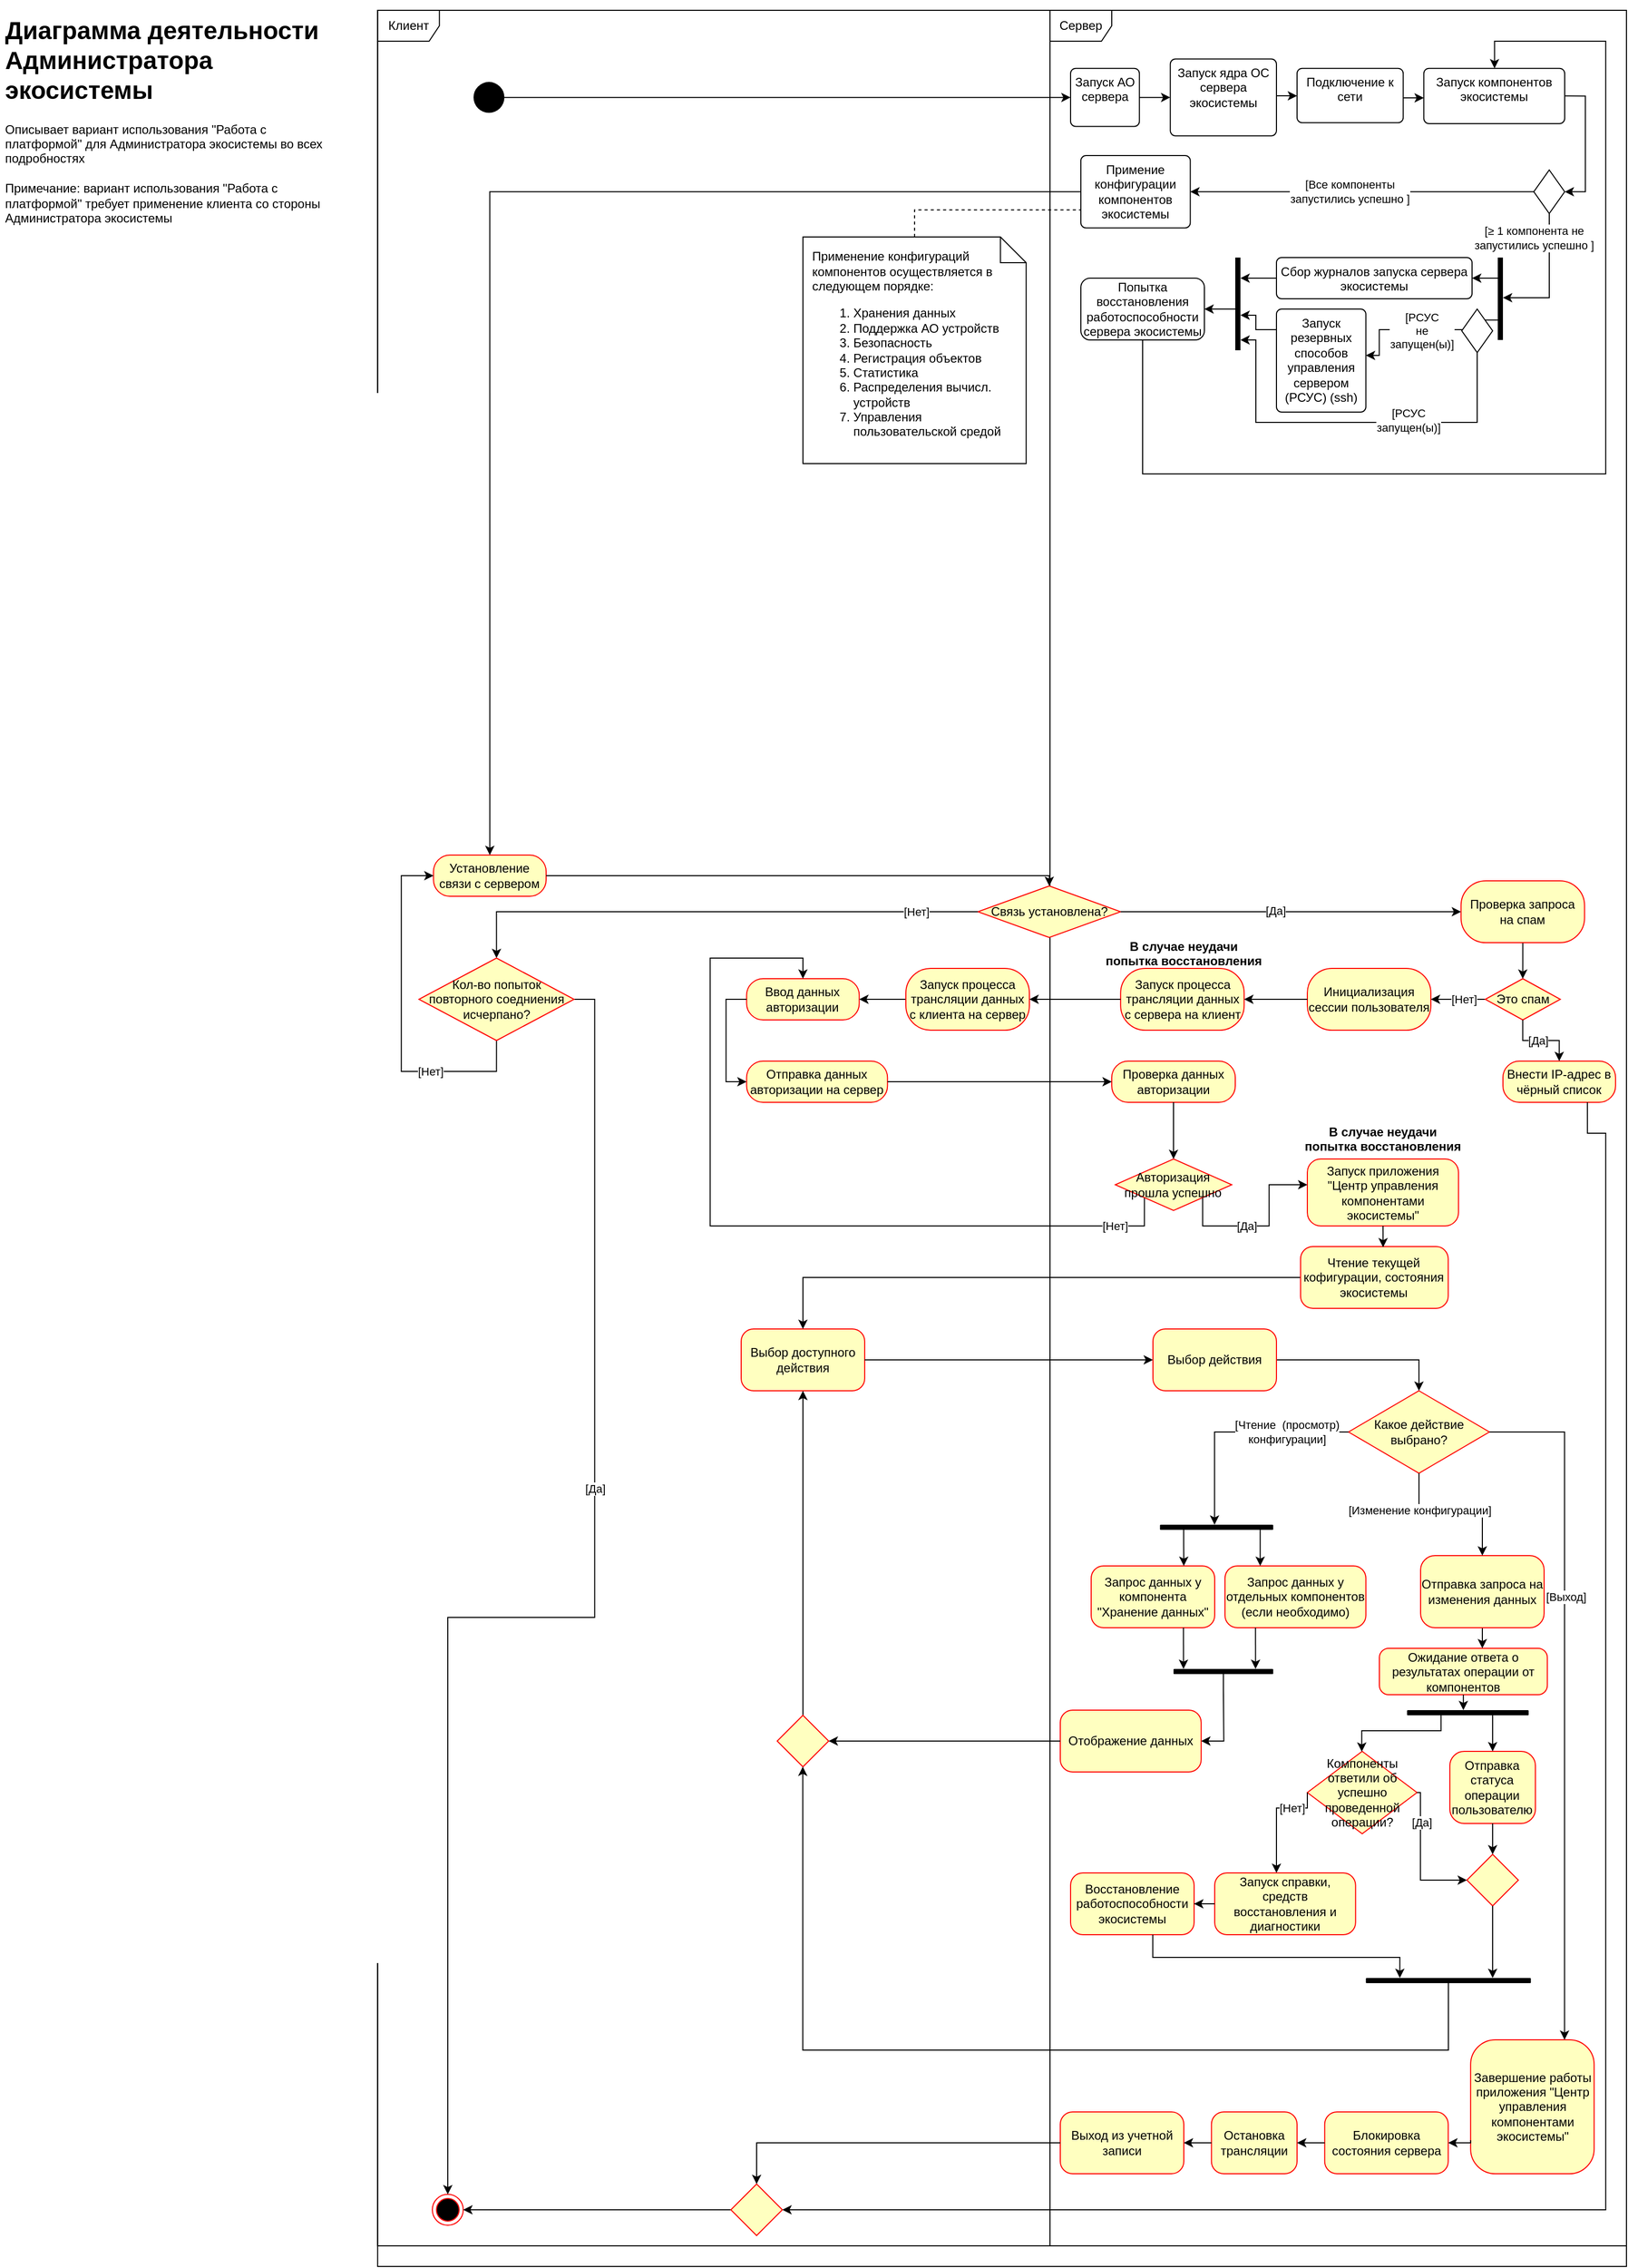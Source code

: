 <mxfile version="20.2.3" type="device"><diagram id="lEz_mb1exdDKSGcd9NBt" name="Administrator's diagram"><mxGraphModel dx="1523" dy="703" grid="1" gridSize="10" guides="1" tooltips="1" connect="1" arrows="1" fold="1" page="1" pageScale="1" pageWidth="1654" pageHeight="2336" math="0" shadow="0"><root><mxCell id="0"/><mxCell id="1" parent="0"/><mxCell id="CnQYJL5vr_ISQCgj0B44-2" value="&lt;h1&gt;Диаграмма деятельности Администратора экосистемы&lt;/h1&gt;&lt;div&gt;Описывает вариант использования &quot;&lt;span style=&quot;background-color: initial;&quot;&gt;Работа с платформой&quot; для Администратора экосистемы во всех подробностях&lt;/span&gt;&lt;/div&gt;&lt;span style=&quot;text-align: center;&quot;&gt;&lt;br&gt;Примечание:&amp;nbsp;&lt;/span&gt;&lt;span style=&quot;background-color: initial;&quot;&gt;вариант использования &quot;&lt;/span&gt;&lt;span style=&quot;text-align: center;&quot;&gt;Работа с платформой&quot; требует применение клиента со стороны Администратора экосистемы&lt;/span&gt;&lt;span style=&quot;text-align: center;&quot;&gt;&lt;br&gt;&lt;/span&gt;" style="text;html=1;strokeColor=none;fillColor=none;spacing=5;spacingTop=-20;whiteSpace=wrap;overflow=hidden;rounded=0;" parent="1" vertex="1"><mxGeometry x="20" y="40" width="330" height="220" as="geometry"/></mxCell><mxCell id="avowUW8ErB-j6Z1As3fy-8" value="" style="group" parent="1" vertex="1" connectable="0"><mxGeometry x="386.85" y="40" width="1213.15" height="2170" as="geometry"/></mxCell><mxCell id="CnQYJL5vr_ISQCgj0B44-6" value="Сервер" style="shape=umlFrame;whiteSpace=wrap;html=1;strokeColor=default;" parent="avowUW8ErB-j6Z1As3fy-8" vertex="1"><mxGeometry x="653.15" width="560" height="2170" as="geometry"/></mxCell><mxCell id="CnQYJL5vr_ISQCgj0B44-5" value="Клиент" style="shape=umlFrame;whiteSpace=wrap;html=1;strokeColor=default;verticalAlign=middle;" parent="avowUW8ErB-j6Z1As3fy-8" vertex="1"><mxGeometry width="653.15" height="2170" as="geometry"/></mxCell><mxCell id="avowUW8ErB-j6Z1As3fy-3" value="Запуск АО сервера" style="html=1;align=center;verticalAlign=top;rounded=1;absoluteArcSize=1;arcSize=10;dashed=0;whiteSpace=wrap;" parent="avowUW8ErB-j6Z1As3fy-8" vertex="1"><mxGeometry x="673.15" y="56.36" width="66.85" height="56.36" as="geometry"/></mxCell><mxCell id="9Wpt8APRpvsvOMuJocFy-2" style="edgeStyle=orthogonalEdgeStyle;rounded=0;orthogonalLoop=1;jettySize=auto;html=1;exitX=1;exitY=0.5;exitDx=0;exitDy=0;entryX=1;entryY=0.5;entryDx=0;entryDy=0;" edge="1" parent="avowUW8ErB-j6Z1As3fy-8" source="avowUW8ErB-j6Z1As3fy-9" target="9Wpt8APRpvsvOMuJocFy-1"><mxGeometry relative="1" as="geometry"/></mxCell><mxCell id="avowUW8ErB-j6Z1As3fy-9" value="Запуск компонентов экосистемы" style="html=1;align=center;verticalAlign=top;rounded=1;absoluteArcSize=1;arcSize=10;dashed=0;whiteSpace=wrap;" parent="avowUW8ErB-j6Z1As3fy-8" vertex="1"><mxGeometry x="1016.3" y="56.36" width="136.85" height="53.64" as="geometry"/></mxCell><mxCell id="avowUW8ErB-j6Z1As3fy-13" value="Сбор журналов запуска сервера экосистемы" style="html=1;align=center;verticalAlign=top;rounded=1;absoluteArcSize=1;arcSize=10;dashed=0;whiteSpace=wrap;" parent="avowUW8ErB-j6Z1As3fy-8" vertex="1"><mxGeometry x="873.15" y="240" width="190" height="40" as="geometry"/></mxCell><mxCell id="9Wpt8APRpvsvOMuJocFy-1" value="" style="rhombus;" vertex="1" parent="avowUW8ErB-j6Z1As3fy-8"><mxGeometry x="1123.15" y="155.0" width="30" height="42.273" as="geometry"/></mxCell><mxCell id="avowUW8ErB-j6Z1As3fy-1" value="" style="ellipse;fillColor=#000000;strokeColor=none;" parent="avowUW8ErB-j6Z1As3fy-8" vertex="1"><mxGeometry x="93.15" y="69.55" width="30" height="30" as="geometry"/></mxCell><mxCell id="avowUW8ErB-j6Z1As3fy-23" style="edgeStyle=orthogonalEdgeStyle;rounded=0;orthogonalLoop=1;jettySize=auto;html=1;" parent="avowUW8ErB-j6Z1As3fy-8" source="avowUW8ErB-j6Z1As3fy-1" target="avowUW8ErB-j6Z1As3fy-3" edge="1"><mxGeometry relative="1" as="geometry"/></mxCell><mxCell id="9Wpt8APRpvsvOMuJocFy-8" value="Запуск резервных способов управления сервером (РСУС) (ssh)" style="html=1;align=center;verticalAlign=top;rounded=1;absoluteArcSize=1;arcSize=10;dashed=0;whiteSpace=wrap;" vertex="1" parent="avowUW8ErB-j6Z1As3fy-8"><mxGeometry x="873.15" y="290" width="86.85" height="100" as="geometry"/></mxCell><mxCell id="9Wpt8APRpvsvOMuJocFy-19" value="" style="edgeStyle=orthogonalEdgeStyle;rounded=0;orthogonalLoop=1;jettySize=auto;html=1;" edge="1" parent="avowUW8ErB-j6Z1As3fy-8" source="9Wpt8APRpvsvOMuJocFy-1" target="9Wpt8APRpvsvOMuJocFy-32"><mxGeometry relative="1" as="geometry"><mxPoint x="976.58" y="176.1" as="targetPoint"/></mxGeometry></mxCell><mxCell id="9Wpt8APRpvsvOMuJocFy-28" value="[Все компоненты&lt;br&gt;запустились успешно&amp;nbsp;]" style="edgeLabel;html=1;align=center;verticalAlign=middle;resizable=0;points=[];" vertex="1" connectable="0" parent="9Wpt8APRpvsvOMuJocFy-19"><mxGeometry x="0.199" y="3" relative="1" as="geometry"><mxPoint x="21" y="-3" as="offset"/></mxGeometry></mxCell><mxCell id="9Wpt8APRpvsvOMuJocFy-20" value="Попытка восстановления работоспособности сервера экосистемы" style="whiteSpace=wrap;html=1;rounded=1;" vertex="1" parent="avowUW8ErB-j6Z1As3fy-8"><mxGeometry x="683.15" y="259.996" width="120" height="60" as="geometry"/></mxCell><mxCell id="9Wpt8APRpvsvOMuJocFy-15" style="edgeStyle=orthogonalEdgeStyle;rounded=0;orthogonalLoop=1;jettySize=auto;html=1;exitX=0.5;exitY=1;exitDx=0;exitDy=0;" edge="1" parent="avowUW8ErB-j6Z1As3fy-8" source="9Wpt8APRpvsvOMuJocFy-20" target="avowUW8ErB-j6Z1As3fy-9"><mxGeometry relative="1" as="geometry"><Array as="points"><mxPoint x="743" y="450"/><mxPoint x="1193" y="450"/><mxPoint x="1193" y="30"/><mxPoint x="1085" y="30"/></Array></mxGeometry></mxCell><mxCell id="9Wpt8APRpvsvOMuJocFy-22" value="" style="rhombus;" vertex="1" parent="avowUW8ErB-j6Z1As3fy-8"><mxGeometry x="1053.15" y="290" width="30" height="42.273" as="geometry"/></mxCell><mxCell id="9Wpt8APRpvsvOMuJocFy-9" style="edgeStyle=orthogonalEdgeStyle;rounded=0;orthogonalLoop=1;jettySize=auto;html=1;startArrow=none;" edge="1" parent="avowUW8ErB-j6Z1As3fy-8" source="9Wpt8APRpvsvOMuJocFy-22" target="9Wpt8APRpvsvOMuJocFy-8"><mxGeometry relative="1" as="geometry"><Array as="points"><mxPoint x="973" y="310"/><mxPoint x="973" y="335"/></Array></mxGeometry></mxCell><mxCell id="9Wpt8APRpvsvOMuJocFy-25" value="[РСУС &lt;br&gt;не&lt;br&gt;запущен(ы)]" style="edgeLabel;html=1;align=center;verticalAlign=middle;resizable=0;points=[];" vertex="1" connectable="0" parent="9Wpt8APRpvsvOMuJocFy-9"><mxGeometry x="-0.254" relative="1" as="geometry"><mxPoint x="4" y="1" as="offset"/></mxGeometry></mxCell><mxCell id="9Wpt8APRpvsvOMuJocFy-31" value="" style="edgeStyle=orthogonalEdgeStyle;rounded=0;orthogonalLoop=1;jettySize=auto;html=1;endArrow=classic;endFill=1;" edge="1" parent="avowUW8ErB-j6Z1As3fy-8" source="avowUW8ErB-j6Z1As3fy-4" target="9Wpt8APRpvsvOMuJocFy-29"><mxGeometry relative="1" as="geometry"><Array as="points"><mxPoint x="883" y="83"/><mxPoint x="883" y="83"/></Array></mxGeometry></mxCell><mxCell id="avowUW8ErB-j6Z1As3fy-4" value="Запуск ядра ОС сервера экосистемы" style="html=1;align=center;verticalAlign=top;rounded=1;absoluteArcSize=1;arcSize=10;dashed=0;whiteSpace=wrap;" parent="avowUW8ErB-j6Z1As3fy-8" vertex="1"><mxGeometry x="770.01" y="47.27" width="103.14" height="74.55" as="geometry"/></mxCell><mxCell id="avowUW8ErB-j6Z1As3fy-5" value="" style="edgeStyle=orthogonalEdgeStyle;rounded=0;orthogonalLoop=1;jettySize=auto;html=1;" parent="avowUW8ErB-j6Z1As3fy-8" source="avowUW8ErB-j6Z1As3fy-3" target="avowUW8ErB-j6Z1As3fy-4" edge="1"><mxGeometry relative="1" as="geometry"/></mxCell><mxCell id="avowUW8ErB-j6Z1As3fy-10" value="" style="edgeStyle=orthogonalEdgeStyle;rounded=0;orthogonalLoop=1;jettySize=auto;html=1;startArrow=none;" parent="avowUW8ErB-j6Z1As3fy-8" source="9Wpt8APRpvsvOMuJocFy-29" target="avowUW8ErB-j6Z1As3fy-9" edge="1"><mxGeometry relative="1" as="geometry"><mxPoint x="1123.15" y="690" as="sourcePoint"/><mxPoint x="1154.645" y="784.64" as="targetPoint"/><Array as="points"><mxPoint x="1003" y="85"/><mxPoint x="1003" y="85"/></Array></mxGeometry></mxCell><mxCell id="9Wpt8APRpvsvOMuJocFy-29" value="Подключение к сети" style="html=1;align=center;verticalAlign=top;rounded=1;absoluteArcSize=1;arcSize=10;dashed=0;whiteSpace=wrap;" vertex="1" parent="avowUW8ErB-j6Z1As3fy-8"><mxGeometry x="893.15" y="56.36" width="103.14" height="52.73" as="geometry"/></mxCell><mxCell id="9Wpt8APRpvsvOMuJocFy-32" value="Примение конфигурации компонентов экосистемы" style="html=1;align=center;verticalAlign=top;rounded=1;absoluteArcSize=1;arcSize=10;dashed=0;whiteSpace=wrap;" vertex="1" parent="avowUW8ErB-j6Z1As3fy-8"><mxGeometry x="683.15" y="141.02" width="106.29" height="70.23" as="geometry"/></mxCell><mxCell id="9Wpt8APRpvsvOMuJocFy-35" style="edgeStyle=orthogonalEdgeStyle;rounded=0;orthogonalLoop=1;jettySize=auto;html=1;entryX=0;entryY=0.75;entryDx=0;entryDy=0;endArrow=none;endFill=0;dashed=1;" edge="1" parent="avowUW8ErB-j6Z1As3fy-8" source="9Wpt8APRpvsvOMuJocFy-34" target="9Wpt8APRpvsvOMuJocFy-32"><mxGeometry relative="1" as="geometry"><Array as="points"><mxPoint x="522" y="194"/></Array></mxGeometry></mxCell><mxCell id="9Wpt8APRpvsvOMuJocFy-34" value="&lt;div style=&quot;text-align: left;&quot;&gt;&lt;span style=&quot;background-color: initial;&quot;&gt;Применение конфигураций компонентов осуществляется в следующем порядке:&amp;nbsp;&lt;/span&gt;&lt;/div&gt;&lt;div style=&quot;text-align: left;&quot;&gt;&lt;ol&gt;&lt;li&gt;&lt;span style=&quot;background-color: initial;&quot;&gt;Хранения данных&lt;/span&gt;&lt;/li&gt;&lt;li&gt;Поддержка АО устройств&lt;/li&gt;&lt;li&gt;Безопасность&lt;/li&gt;&lt;li&gt;Регистрация объектов&lt;/li&gt;&lt;li&gt;Статистика&lt;/li&gt;&lt;li&gt;Распределения вычисл. устройств&lt;/li&gt;&lt;li&gt;Управления пользовательской средой&lt;/li&gt;&lt;/ol&gt;&lt;/div&gt;" style="shape=note2;boundedLbl=1;html=1;size=25;verticalAlign=middle;align=center;rounded=1;whiteSpace=wrap;spacingLeft=8;" vertex="1" parent="avowUW8ErB-j6Z1As3fy-8"><mxGeometry x="413.15" y="220" width="216.85" height="220" as="geometry"/></mxCell><mxCell id="CnQYJL5vr_ISQCgj0B44-15" value="Инициализация сессии пользователя" style="whiteSpace=wrap;html=1;fillColor=#ffffc0;strokeColor=#ff0000;rounded=1;arcSize=40;" parent="avowUW8ErB-j6Z1As3fy-8" vertex="1"><mxGeometry x="903.149" y="930" width="120" height="60" as="geometry"/></mxCell><mxCell id="9Wpt8APRpvsvOMuJocFy-36" value="Ожидание ответа о результатах операции от компонентов" style="whiteSpace=wrap;html=1;fillColor=#ffffc0;strokeColor=#ff0000;rounded=1;arcSize=20;" vertex="1" parent="avowUW8ErB-j6Z1As3fy-8"><mxGeometry x="973.15" y="1590" width="163.15" height="45" as="geometry"/></mxCell><mxCell id="xNPrOaHbQQzLVuydZrm8-32" value="" style="html=1;points=[];perimeter=orthogonalPerimeter;fillColor=#000000;strokeColor=none;rounded=1;labelBackgroundColor=none;direction=south;" parent="avowUW8ErB-j6Z1As3fy-8" vertex="1"><mxGeometry x="1000" y="1650" width="118.15" height="5" as="geometry"/></mxCell><mxCell id="9Wpt8APRpvsvOMuJocFy-39" style="edgeStyle=orthogonalEdgeStyle;rounded=0;orthogonalLoop=1;jettySize=auto;html=1;endArrow=classic;endFill=1;" edge="1" parent="avowUW8ErB-j6Z1As3fy-8" source="9Wpt8APRpvsvOMuJocFy-36" target="xNPrOaHbQQzLVuydZrm8-32"><mxGeometry relative="1" as="geometry"><Array as="points"><mxPoint x="1070.15" y="1650"/><mxPoint x="1070.15" y="1650"/></Array></mxGeometry></mxCell><mxCell id="xNPrOaHbQQzLVuydZrm8-11" value="Компоненты ответили об успешно проведенной операции?" style="rhombus;whiteSpace=wrap;html=1;fillColor=#ffffc0;strokeColor=#ff0000;rounded=0;arcSize=20;" parent="avowUW8ErB-j6Z1As3fy-8" vertex="1"><mxGeometry x="903.15" y="1690" width="106.57" height="80" as="geometry"/></mxCell><mxCell id="xNPrOaHbQQzLVuydZrm8-34" style="edgeStyle=orthogonalEdgeStyle;rounded=0;orthogonalLoop=1;jettySize=auto;html=1;startArrow=none;" parent="avowUW8ErB-j6Z1As3fy-8" source="xNPrOaHbQQzLVuydZrm8-32" target="xNPrOaHbQQzLVuydZrm8-11" edge="1"><mxGeometry relative="1" as="geometry"><Array as="points"><mxPoint x="1033" y="1670"/><mxPoint x="956" y="1670"/></Array><mxPoint x="959.983" y="1685" as="sourcePoint"/></mxGeometry></mxCell><mxCell id="xNPrOaHbQQzLVuydZrm8-40" value="Остановка трансляции" style="whiteSpace=wrap;html=1;fillColor=#ffffc0;strokeColor=#ff0000;rounded=1;arcSize=20;" parent="avowUW8ErB-j6Z1As3fy-8" vertex="1"><mxGeometry x="810" y="2040" width="83.15" height="60" as="geometry"/></mxCell><mxCell id="CnQYJL5vr_ISQCgj0B44-7" value="" style="group;strokeColor=default;dropTarget=0;resizeWidth=1;resizeHeight=1;autosize=0;editable=1;movable=1;resizable=1;rotatable=1;deletable=1;connectable=1;metaEdit=0;collapsible=0;container=0;" parent="1" vertex="1" connectable="0"><mxGeometry x="386.85" y="40" width="1213.15" height="2190" as="geometry"/></mxCell><mxCell id="CnQYJL5vr_ISQCgj0B44-16" value="" style="edgeStyle=orthogonalEdgeStyle;rounded=0;orthogonalLoop=1;jettySize=auto;html=1;" parent="1" source="wxSlgVsKKIOZAOF29GzU-30" target="CnQYJL5vr_ISQCgj0B44-15" edge="1"><mxGeometry relative="1" as="geometry"/></mxCell><mxCell id="CnQYJL5vr_ISQCgj0B44-17" value="[Нет]" style="edgeLabel;html=1;align=center;verticalAlign=middle;resizable=0;points=[];" parent="CnQYJL5vr_ISQCgj0B44-16" vertex="1" connectable="0"><mxGeometry x="-0.184" relative="1" as="geometry"><mxPoint as="offset"/></mxGeometry></mxCell><mxCell id="wxSlgVsKKIOZAOF29GzU-12" value="&lt;font style=&quot;vertical-align: inherit;&quot;&gt;&lt;font style=&quot;vertical-align: inherit;&quot;&gt;Связь установлена?&lt;/font&gt;&lt;/font&gt;" style="rhombus;whiteSpace=wrap;html=1;fillColor=#ffffc0;strokeColor=#ff0000;" parent="1" vertex="1"><mxGeometry x="970.0" y="890" width="138.61" height="50" as="geometry"/></mxCell><mxCell id="wxSlgVsKKIOZAOF29GzU-30" value="Это спам" style="rhombus;whiteSpace=wrap;html=1;fillColor=#ffffc0;strokeColor=#ff0000;" parent="1" vertex="1"><mxGeometry x="1462.83" y="980" width="72.941" height="40" as="geometry"/></mxCell><mxCell id="wxSlgVsKKIOZAOF29GzU-37" value="Внести IP-адрес в чёрный список" style="rounded=1;whiteSpace=wrap;html=1;arcSize=40;fontColor=#000000;fillColor=#ffffc0;strokeColor=#ff0000;" parent="1" vertex="1"><mxGeometry x="1480.004" y="1060" width="109.412" height="40" as="geometry"/></mxCell><mxCell id="wxSlgVsKKIOZAOF29GzU-33" style="edgeStyle=orthogonalEdgeStyle;rounded=0;orthogonalLoop=1;jettySize=auto;html=1;exitX=1;exitY=0.5;exitDx=0;exitDy=0;" parent="1" source="wxSlgVsKKIOZAOF29GzU-12" target="FjsnFf8IIIJ_iMcq5uNd-1" edge="1"><mxGeometry relative="1" as="geometry"><Array as="points"/></mxGeometry></mxCell><mxCell id="CnQYJL5vr_ISQCgj0B44-8" value="[Да]" style="edgeLabel;html=1;align=center;verticalAlign=middle;resizable=0;points=[];" parent="wxSlgVsKKIOZAOF29GzU-33" vertex="1" connectable="0"><mxGeometry x="-0.092" y="1" relative="1" as="geometry"><mxPoint as="offset"/></mxGeometry></mxCell><mxCell id="wxSlgVsKKIOZAOF29GzU-39" style="edgeStyle=orthogonalEdgeStyle;rounded=0;orthogonalLoop=1;jettySize=auto;html=1;entryX=0.5;entryY=0;entryDx=0;entryDy=0;" parent="1" source="wxSlgVsKKIOZAOF29GzU-30" target="wxSlgVsKKIOZAOF29GzU-37" edge="1"><mxGeometry relative="1" as="geometry"/></mxCell><mxCell id="CnQYJL5vr_ISQCgj0B44-9" value="[Да]" style="edgeLabel;html=1;align=center;verticalAlign=middle;resizable=0;points=[];" parent="wxSlgVsKKIOZAOF29GzU-39" vertex="1" connectable="0"><mxGeometry x="-0.074" relative="1" as="geometry"><mxPoint as="offset"/></mxGeometry></mxCell><mxCell id="wxSlgVsKKIOZAOF29GzU-22" style="edgeStyle=orthogonalEdgeStyle;rounded=0;orthogonalLoop=1;jettySize=auto;html=1;entryX=0.5;entryY=0;entryDx=0;entryDy=0;" parent="1" source="wxSlgVsKKIOZAOF29GzU-12" target="udmg3u4fPw1JbrQ22PUm-107" edge="1"><mxGeometry relative="1" as="geometry"/></mxCell><mxCell id="3WXy9SSO5yhZ2GeKk5AF-1" value="&lt;font style=&quot;vertical-align: inherit;&quot;&gt;&lt;font style=&quot;vertical-align: inherit;&quot;&gt;[Нет]&lt;br&gt;&lt;/font&gt;&lt;/font&gt;" style="edgeLabel;html=1;align=center;verticalAlign=middle;resizable=0;points=[];" parent="wxSlgVsKKIOZAOF29GzU-22" vertex="1" connectable="0"><mxGeometry x="-0.932" y="1" relative="1" as="geometry"><mxPoint x="-43" y="-1" as="offset"/></mxGeometry></mxCell><mxCell id="wxSlgVsKKIOZAOF29GzU-18" value="" style="ellipse;html=1;shape=endState;fillColor=#000000;strokeColor=#ff0000;" parent="1" vertex="1"><mxGeometry x="439.999" y="2160" width="30" height="30" as="geometry"/></mxCell><mxCell id="wxSlgVsKKIOZAOF29GzU-40" style="edgeStyle=orthogonalEdgeStyle;rounded=0;orthogonalLoop=1;jettySize=auto;html=1;entryX=1;entryY=0.5;entryDx=0;entryDy=0;exitX=0.75;exitY=1;exitDx=0;exitDy=0;" parent="1" source="wxSlgVsKKIOZAOF29GzU-37" target="udmg3u4fPw1JbrQ22PUm-97" edge="1"><mxGeometry relative="1" as="geometry"><Array as="points"><mxPoint x="1561.85" y="1130"/><mxPoint x="1579.85" y="1130"/><mxPoint x="1579.85" y="2175"/></Array></mxGeometry></mxCell><mxCell id="wxSlgVsKKIOZAOF29GzU-27" value="Ввод данных авторизации" style="rounded=1;whiteSpace=wrap;html=1;arcSize=40;fontColor=#000000;fillColor=#ffffc0;strokeColor=#ff0000;" parent="1" vertex="1"><mxGeometry x="745.297" y="980" width="109.412" height="40" as="geometry"/></mxCell><mxCell id="wxSlgVsKKIOZAOF29GzU-8" value="&lt;font style=&quot;vertical-align: inherit;&quot;&gt;&lt;font style=&quot;vertical-align: inherit;&quot;&gt;Установление связи с сервером&lt;/font&gt;&lt;/font&gt;" style="rounded=1;whiteSpace=wrap;html=1;arcSize=40;fontColor=#000000;fillColor=#ffffc0;strokeColor=#ff0000;" parent="1" vertex="1"><mxGeometry x="441.12" y="860" width="109.412" height="40" as="geometry"/></mxCell><mxCell id="wxSlgVsKKIOZAOF29GzU-11" style="edgeStyle=orthogonalEdgeStyle;rounded=0;orthogonalLoop=1;jettySize=auto;html=1;entryX=0.5;entryY=0;entryDx=0;entryDy=0;" parent="1" source="wxSlgVsKKIOZAOF29GzU-8" target="wxSlgVsKKIOZAOF29GzU-12" edge="1"><mxGeometry relative="1" as="geometry"><Array as="points"><mxPoint x="1038.85" y="880"/></Array></mxGeometry></mxCell><mxCell id="CnQYJL5vr_ISQCgj0B44-23" value="Запуск процесса трансляции данных с сервера на клиент" style="whiteSpace=wrap;html=1;fillColor=#ffffc0;strokeColor=#ff0000;rounded=1;arcSize=40;" parent="1" vertex="1"><mxGeometry x="1108.609" y="970" width="120" height="60" as="geometry"/></mxCell><mxCell id="CnQYJL5vr_ISQCgj0B44-24" value="" style="edgeStyle=orthogonalEdgeStyle;rounded=0;orthogonalLoop=1;jettySize=auto;html=1;" parent="1" source="CnQYJL5vr_ISQCgj0B44-15" target="CnQYJL5vr_ISQCgj0B44-23" edge="1"><mxGeometry relative="1" as="geometry"/></mxCell><mxCell id="CnQYJL5vr_ISQCgj0B44-26" value="Отправка данных авторизации на сервер" style="whiteSpace=wrap;html=1;fillColor=#ffffc0;strokeColor=#ff0000;fontColor=#000000;rounded=1;arcSize=40;" parent="1" vertex="1"><mxGeometry x="745.3" y="1060" width="136.85" height="40" as="geometry"/></mxCell><mxCell id="CnQYJL5vr_ISQCgj0B44-30" value="" style="edgeStyle=orthogonalEdgeStyle;rounded=0;orthogonalLoop=1;jettySize=auto;html=1;entryX=0;entryY=0.5;entryDx=0;entryDy=0;exitX=0;exitY=0.5;exitDx=0;exitDy=0;" parent="1" source="wxSlgVsKKIOZAOF29GzU-27" target="CnQYJL5vr_ISQCgj0B44-26" edge="1"><mxGeometry relative="1" as="geometry"><mxPoint x="621.075" y="1040" as="targetPoint"/></mxGeometry></mxCell><mxCell id="CnQYJL5vr_ISQCgj0B44-33" value="Проверка данных авторизации" style="whiteSpace=wrap;html=1;fillColor=#ffffc0;strokeColor=#ff0000;fontColor=#000000;rounded=1;arcSize=40;" parent="1" vertex="1"><mxGeometry x="1100" y="1060" width="120" height="40" as="geometry"/></mxCell><mxCell id="CnQYJL5vr_ISQCgj0B44-34" value="" style="edgeStyle=orthogonalEdgeStyle;rounded=0;orthogonalLoop=1;jettySize=auto;html=1;" parent="1" source="CnQYJL5vr_ISQCgj0B44-26" target="CnQYJL5vr_ISQCgj0B44-33" edge="1"><mxGeometry relative="1" as="geometry"/></mxCell><mxCell id="CnQYJL5vr_ISQCgj0B44-40" style="edgeStyle=orthogonalEdgeStyle;rounded=0;orthogonalLoop=1;jettySize=auto;html=1;entryX=0.5;entryY=0;entryDx=0;entryDy=0;endSize=6;targetPerimeterSpacing=0;strokeWidth=1;jumpStyle=arc;jumpSize=10;exitX=0;exitY=1;exitDx=0;exitDy=0;" parent="1" source="wxSlgVsKKIOZAOF29GzU-49" target="wxSlgVsKKIOZAOF29GzU-27" edge="1"><mxGeometry relative="1" as="geometry"><Array as="points"><mxPoint x="1131.85" y="1220"/><mxPoint x="709.85" y="1220"/><mxPoint x="709.85" y="960"/><mxPoint x="799.85" y="960"/></Array></mxGeometry></mxCell><mxCell id="CnQYJL5vr_ISQCgj0B44-41" value="[Нет]" style="edgeLabel;html=1;align=center;verticalAlign=middle;resizable=0;points=[];" parent="CnQYJL5vr_ISQCgj0B44-40" vertex="1" connectable="0"><mxGeometry x="-0.875" relative="1" as="geometry"><mxPoint x="-5" as="offset"/></mxGeometry></mxCell><mxCell id="wxSlgVsKKIOZAOF29GzU-49" value="Авторизация прошла успешно" style="rhombus;whiteSpace=wrap;html=1;fillColor=#ffffc0;strokeColor=#ff0000;" parent="1" vertex="1"><mxGeometry x="1103.43" y="1155" width="113.15" height="50" as="geometry"/></mxCell><mxCell id="CnQYJL5vr_ISQCgj0B44-47" style="edgeStyle=orthogonalEdgeStyle;rounded=0;jumpStyle=arc;jumpSize=10;orthogonalLoop=1;jettySize=auto;html=1;endSize=6;targetPerimeterSpacing=0;strokeWidth=1;" parent="1" source="CnQYJL5vr_ISQCgj0B44-33" target="wxSlgVsKKIOZAOF29GzU-49" edge="1"><mxGeometry relative="1" as="geometry"/></mxCell><mxCell id="CnQYJL5vr_ISQCgj0B44-48" value="Запуск приложения &quot;Центр управления компонентами экосистемы&quot;" style="whiteSpace=wrap;html=1;fillColor=#ffffc0;strokeColor=#ff0000;rounded=1;imageHeight=24;arcSize=20;" parent="1" vertex="1"><mxGeometry x="1290" y="1155" width="146.85" height="65" as="geometry"/></mxCell><mxCell id="CnQYJL5vr_ISQCgj0B44-52" style="edgeStyle=orthogonalEdgeStyle;rounded=0;jumpStyle=arc;jumpSize=10;orthogonalLoop=1;jettySize=auto;html=1;exitX=1;exitY=1;exitDx=0;exitDy=0;endSize=6;targetPerimeterSpacing=0;strokeWidth=1;" parent="1" source="wxSlgVsKKIOZAOF29GzU-49" target="CnQYJL5vr_ISQCgj0B44-48" edge="1"><mxGeometry relative="1" as="geometry"><Array as="points"><mxPoint x="1187.85" y="1220"/><mxPoint x="1252.85" y="1220"/><mxPoint x="1252.85" y="1180"/></Array></mxGeometry></mxCell><mxCell id="CnQYJL5vr_ISQCgj0B44-53" value="[Да]" style="edgeLabel;html=1;align=center;verticalAlign=middle;resizable=0;points=[];" parent="CnQYJL5vr_ISQCgj0B44-52" vertex="1" connectable="0"><mxGeometry x="-0.18" relative="1" as="geometry"><mxPoint as="offset"/></mxGeometry></mxCell><mxCell id="CnQYJL5vr_ISQCgj0B44-54" value="В случае неудачи &#10;попытка восстановления" style="text;align=center;fontStyle=1;verticalAlign=middle;spacingLeft=3;spacingRight=3;strokeColor=none;rotatable=0;points=[[0,0.5],[1,0.5]];portConstraint=eastwest;rounded=1;" parent="1" vertex="1"><mxGeometry x="1090" y="930" width="160" height="50" as="geometry"/></mxCell><mxCell id="CnQYJL5vr_ISQCgj0B44-55" value="В случае неудачи &#10;попытка восстановления" style="text;align=center;fontStyle=1;verticalAlign=middle;spacingLeft=3;spacingRight=3;strokeColor=none;rotatable=0;points=[[0,0.5],[1,0.5]];portConstraint=eastwest;rounded=1;" parent="1" vertex="1"><mxGeometry x="1283.42" y="1110" width="160" height="50" as="geometry"/></mxCell><mxCell id="CnQYJL5vr_ISQCgj0B44-56" value="Выбор доступного действия" style="whiteSpace=wrap;html=1;fillColor=#ffffc0;strokeColor=#ff0000;rounded=1;arcSize=20;" parent="1" vertex="1"><mxGeometry x="740.005" y="1320" width="120" height="60" as="geometry"/></mxCell><mxCell id="CnQYJL5vr_ISQCgj0B44-66" value="Какое действие выбрано?" style="rhombus;whiteSpace=wrap;html=1;fillColor=#ffffc0;strokeColor=#ff0000;rounded=0;arcSize=20;" parent="1" vertex="1"><mxGeometry x="1330.01" y="1380" width="136.85" height="80" as="geometry"/></mxCell><mxCell id="CnQYJL5vr_ISQCgj0B44-67" value="" style="edgeStyle=orthogonalEdgeStyle;rounded=0;jumpStyle=arc;jumpSize=10;orthogonalLoop=1;jettySize=auto;html=1;endSize=6;targetPerimeterSpacing=0;strokeWidth=1;exitX=1;exitY=0.5;exitDx=0;exitDy=0;" parent="1" source="CnQYJL5vr_ISQCgj0B44-56" target="udmg3u4fPw1JbrQ22PUm-89" edge="1"><mxGeometry relative="1" as="geometry"/></mxCell><mxCell id="CnQYJL5vr_ISQCgj0B44-68" value="Запрос данных у компонента &quot;Хранение данных&quot;" style="whiteSpace=wrap;html=1;fillColor=#ffffc0;strokeColor=#ff0000;rounded=1;arcSize=20;" parent="1" vertex="1"><mxGeometry x="1080.005" y="1550" width="120" height="60" as="geometry"/></mxCell><mxCell id="CnQYJL5vr_ISQCgj0B44-69" value="" style="edgeStyle=orthogonalEdgeStyle;rounded=0;jumpStyle=arc;jumpSize=10;orthogonalLoop=1;jettySize=auto;html=1;endSize=6;targetPerimeterSpacing=0;strokeWidth=1;exitX=0;exitY=0.5;exitDx=0;exitDy=0;" parent="1" source="CnQYJL5vr_ISQCgj0B44-66" target="xNPrOaHbQQzLVuydZrm8-31" edge="1"><mxGeometry relative="1" as="geometry"><mxPoint x="1199.84" y="1510" as="targetPoint"/><Array as="points"><mxPoint x="1199.85" y="1420"/></Array></mxGeometry></mxCell><mxCell id="CnQYJL5vr_ISQCgj0B44-70" value="[Чтение&amp;nbsp; (просмотр) &lt;br&gt;конфигурации]" style="edgeLabel;html=1;align=center;verticalAlign=middle;resizable=0;points=[];labelBackgroundColor=default;" parent="CnQYJL5vr_ISQCgj0B44-69" vertex="1" connectable="0"><mxGeometry x="0.144" y="1" relative="1" as="geometry"><mxPoint x="66" y="-1" as="offset"/></mxGeometry></mxCell><mxCell id="CnQYJL5vr_ISQCgj0B44-73" value="Запрос данных у отдельных компонентов (если необходимо)" style="whiteSpace=wrap;html=1;fillColor=#ffffc0;strokeColor=#ff0000;rounded=1;arcSize=20;" parent="1" vertex="1"><mxGeometry x="1210" y="1550" width="136.86" height="60" as="geometry"/></mxCell><mxCell id="CnQYJL5vr_ISQCgj0B44-78" style="edgeStyle=orthogonalEdgeStyle;rounded=0;jumpStyle=arc;jumpSize=10;orthogonalLoop=1;jettySize=auto;html=1;endSize=6;targetPerimeterSpacing=0;strokeWidth=1;" parent="1" target="xNPrOaHbQQzLVuydZrm8-29" edge="1"><mxGeometry relative="1" as="geometry"><mxPoint x="1169.65" y="1610" as="sourcePoint"/><mxPoint x="1170.01" y="1650" as="targetPoint"/><Array as="points"><mxPoint x="1169.85" y="1640"/><mxPoint x="1169.85" y="1640"/></Array></mxGeometry></mxCell><mxCell id="CnQYJL5vr_ISQCgj0B44-79" style="edgeStyle=orthogonalEdgeStyle;rounded=0;jumpStyle=arc;jumpSize=10;orthogonalLoop=1;jettySize=auto;html=1;endSize=6;targetPerimeterSpacing=0;strokeWidth=1;" parent="1" target="xNPrOaHbQQzLVuydZrm8-29" edge="1"><mxGeometry relative="1" as="geometry"><mxPoint x="1239.65" y="1610" as="sourcePoint"/><mxPoint x="1239.97" y="1651.04" as="targetPoint"/><Array as="points"><mxPoint x="1239.85" y="1640"/><mxPoint x="1239.85" y="1640"/></Array></mxGeometry></mxCell><mxCell id="CnQYJL5vr_ISQCgj0B44-137" value="Отображение данных" style="whiteSpace=wrap;html=1;fillColor=#ffffc0;strokeColor=#ff0000;rounded=1;arcSize=20;" parent="1" vertex="1"><mxGeometry x="1050" y="1690" width="136.86" height="60" as="geometry"/></mxCell><mxCell id="9Wpt8APRpvsvOMuJocFy-38" style="edgeStyle=orthogonalEdgeStyle;rounded=0;orthogonalLoop=1;jettySize=auto;html=1;endArrow=classic;endFill=1;" edge="1" parent="1" source="CnQYJL5vr_ISQCgj0B44-139" target="9Wpt8APRpvsvOMuJocFy-36"><mxGeometry relative="1" as="geometry"><Array as="points"><mxPoint x="1460" y="1620"/><mxPoint x="1460" y="1620"/></Array></mxGeometry></mxCell><mxCell id="CnQYJL5vr_ISQCgj0B44-139" value="Отправка запроса на изменения данных" style="whiteSpace=wrap;html=1;fillColor=#ffffc0;strokeColor=#ff0000;rounded=1;arcSize=20;" parent="1" vertex="1"><mxGeometry x="1400.01" y="1540" width="120" height="70" as="geometry"/></mxCell><mxCell id="CnQYJL5vr_ISQCgj0B44-140" value="" style="edgeStyle=orthogonalEdgeStyle;rounded=0;jumpStyle=arc;jumpSize=10;orthogonalLoop=1;jettySize=auto;html=1;fontColor=none;endSize=6;targetPerimeterSpacing=0;strokeWidth=1;" parent="1" source="CnQYJL5vr_ISQCgj0B44-66" target="CnQYJL5vr_ISQCgj0B44-139" edge="1"><mxGeometry relative="1" as="geometry"/></mxCell><mxCell id="CnQYJL5vr_ISQCgj0B44-141" value="[Изменение конфигурации]" style="edgeLabel;html=1;align=center;verticalAlign=middle;resizable=0;points=[];fontColor=none;labelBackgroundColor=default;" parent="CnQYJL5vr_ISQCgj0B44-140" vertex="1" connectable="0"><mxGeometry x="-0.49" relative="1" as="geometry"><mxPoint as="offset"/></mxGeometry></mxCell><mxCell id="CnQYJL5vr_ISQCgj0B44-144" value="Завершение работы приложения &quot;Центр управления компонентами экосистемы&quot;" style="whiteSpace=wrap;html=1;fillColor=#ffffc0;strokeColor=#ff0000;rounded=1;arcSize=20;" parent="1" vertex="1"><mxGeometry x="1448.61" y="2010" width="120" height="130" as="geometry"/></mxCell><mxCell id="CnQYJL5vr_ISQCgj0B44-145" value="" style="edgeStyle=orthogonalEdgeStyle;rounded=0;jumpStyle=arc;jumpSize=10;orthogonalLoop=1;jettySize=auto;html=1;fontColor=none;endSize=6;targetPerimeterSpacing=0;strokeWidth=1;" parent="1" source="CnQYJL5vr_ISQCgj0B44-66" target="CnQYJL5vr_ISQCgj0B44-144" edge="1"><mxGeometry relative="1" as="geometry"><Array as="points"><mxPoint x="1539.85" y="1420"/></Array></mxGeometry></mxCell><mxCell id="CnQYJL5vr_ISQCgj0B44-146" value="[Выход]" style="edgeLabel;html=1;align=center;verticalAlign=middle;resizable=0;points=[];fontColor=none;" parent="CnQYJL5vr_ISQCgj0B44-145" vertex="1" connectable="0"><mxGeometry x="-0.298" y="1" relative="1" as="geometry"><mxPoint as="offset"/></mxGeometry></mxCell><mxCell id="xNPrOaHbQQzLVuydZrm8-4" style="edgeStyle=orthogonalEdgeStyle;rounded=0;orthogonalLoop=1;jettySize=auto;html=1;entryX=0.75;entryY=0;entryDx=0;entryDy=0;" parent="1" source="xNPrOaHbQQzLVuydZrm8-31" target="CnQYJL5vr_ISQCgj0B44-68" edge="1"><mxGeometry relative="1" as="geometry"><mxPoint x="1170" y="1520" as="sourcePoint"/><Array as="points"><mxPoint x="1169.85" y="1530"/><mxPoint x="1169.85" y="1530"/></Array></mxGeometry></mxCell><mxCell id="xNPrOaHbQQzLVuydZrm8-5" style="edgeStyle=orthogonalEdgeStyle;rounded=0;orthogonalLoop=1;jettySize=auto;html=1;entryX=0.25;entryY=0;entryDx=0;entryDy=0;" parent="1" source="xNPrOaHbQQzLVuydZrm8-31" target="CnQYJL5vr_ISQCgj0B44-73" edge="1"><mxGeometry relative="1" as="geometry"><mxPoint x="1230" y="1520" as="sourcePoint"/><Array as="points"><mxPoint x="1243.85" y="1535"/></Array></mxGeometry></mxCell><mxCell id="xNPrOaHbQQzLVuydZrm8-8" style="edgeStyle=orthogonalEdgeStyle;rounded=0;orthogonalLoop=1;jettySize=auto;html=1;exitX=0;exitY=0.5;exitDx=0;exitDy=0;entryX=0.5;entryY=0;entryDx=0;entryDy=0;" parent="1" source="xNPrOaHbQQzLVuydZrm8-6" target="CnQYJL5vr_ISQCgj0B44-56" edge="1"><mxGeometry relative="1" as="geometry"/></mxCell><mxCell id="xNPrOaHbQQzLVuydZrm8-6" value="Чтение текущей кофигурации, состояния экосистемы" style="whiteSpace=wrap;html=1;fillColor=#ffffc0;strokeColor=#ff0000;rounded=1;arcSize=20;" parent="1" vertex="1"><mxGeometry x="1283.42" y="1240" width="143.44" height="60" as="geometry"/></mxCell><mxCell id="xNPrOaHbQQzLVuydZrm8-7" value="" style="rounded=0;orthogonalLoop=1;jettySize=auto;html=1;entryX=0.559;entryY=0.013;entryDx=0;entryDy=0;entryPerimeter=0;" parent="1" source="CnQYJL5vr_ISQCgj0B44-48" target="xNPrOaHbQQzLVuydZrm8-6" edge="1"><mxGeometry relative="1" as="geometry"/></mxCell><mxCell id="xNPrOaHbQQzLVuydZrm8-15" value="" style="edgeStyle=orthogonalEdgeStyle;rounded=0;orthogonalLoop=1;jettySize=auto;html=1;exitX=0;exitY=0.5;exitDx=0;exitDy=0;" parent="1" source="xNPrOaHbQQzLVuydZrm8-11" target="xNPrOaHbQQzLVuydZrm8-28" edge="1"><mxGeometry relative="1" as="geometry"><mxPoint x="1286.886" y="1780" as="targetPoint"/><Array as="points"><mxPoint x="1290" y="1785"/><mxPoint x="1260" y="1785"/></Array></mxGeometry></mxCell><mxCell id="xNPrOaHbQQzLVuydZrm8-16" value="[Нет]" style="edgeLabel;html=1;align=center;verticalAlign=middle;resizable=0;points=[];" parent="xNPrOaHbQQzLVuydZrm8-15" vertex="1" connectable="0"><mxGeometry x="-0.263" y="2" relative="1" as="geometry"><mxPoint x="10" y="-2" as="offset"/></mxGeometry></mxCell><mxCell id="xNPrOaHbQQzLVuydZrm8-21" value="Отправка статуса операции пользователю" style="whiteSpace=wrap;html=1;fillColor=#ffffc0;strokeColor=#ff0000;rounded=1;arcSize=20;" parent="1" vertex="1"><mxGeometry x="1428.43" y="1730" width="83.15" height="70" as="geometry"/></mxCell><mxCell id="xNPrOaHbQQzLVuydZrm8-28" value="Запуск справки, средств восстановления и диагностики" style="whiteSpace=wrap;html=1;fillColor=#ffffc0;strokeColor=#ff0000;rounded=1;arcSize=20;" parent="1" vertex="1"><mxGeometry x="1200" y="1848" width="136.86" height="60" as="geometry"/></mxCell><mxCell id="xNPrOaHbQQzLVuydZrm8-29" value="" style="html=1;points=[];perimeter=orthogonalPerimeter;fillColor=#000000;strokeColor=none;rounded=1;labelBackgroundColor=none;direction=south;" parent="1" vertex="1"><mxGeometry x="1160" y="1650" width="96.85" height="5" as="geometry"/></mxCell><mxCell id="xNPrOaHbQQzLVuydZrm8-1" style="edgeStyle=orthogonalEdgeStyle;rounded=0;orthogonalLoop=1;jettySize=auto;html=1;" parent="1" source="xNPrOaHbQQzLVuydZrm8-29" target="CnQYJL5vr_ISQCgj0B44-137" edge="1"><mxGeometry relative="1" as="geometry"><mxPoint x="1208.829" y="1660" as="sourcePoint"/><Array as="points"><mxPoint x="1208.85" y="1670"/><mxPoint x="1208.85" y="1670"/></Array></mxGeometry></mxCell><mxCell id="xNPrOaHbQQzLVuydZrm8-31" value="" style="html=1;points=[];perimeter=orthogonalPerimeter;fillColor=#000000;strokeColor=none;rounded=1;labelBackgroundColor=none;direction=south;" parent="1" vertex="1"><mxGeometry x="1146.85" y="1510" width="110" height="5" as="geometry"/></mxCell><mxCell id="xNPrOaHbQQzLVuydZrm8-35" value="" style="html=1;points=[];perimeter=orthogonalPerimeter;fillColor=#000000;strokeColor=none;rounded=1;labelBackgroundColor=none;direction=south;" parent="1" vertex="1"><mxGeometry x="1346.86" y="1950" width="160.28" height="5" as="geometry"/></mxCell><mxCell id="xNPrOaHbQQzLVuydZrm8-38" style="edgeStyle=orthogonalEdgeStyle;rounded=0;orthogonalLoop=1;jettySize=auto;html=1;startArrow=none;" parent="1" source="udmg3u4fPw1JbrQ22PUm-101" target="CnQYJL5vr_ISQCgj0B44-56" edge="1"><mxGeometry relative="1" as="geometry"><mxPoint x="800" y="1373.684" as="targetPoint"/><Array as="points"/></mxGeometry></mxCell><mxCell id="xNPrOaHbQQzLVuydZrm8-39" value="Блокировка состояния сервера" style="whiteSpace=wrap;html=1;fillColor=#ffffc0;strokeColor=#ff0000;rounded=1;arcSize=20;" parent="1" vertex="1"><mxGeometry x="1306.86" y="2080" width="120" height="60" as="geometry"/></mxCell><mxCell id="xNPrOaHbQQzLVuydZrm8-42" style="edgeStyle=orthogonalEdgeStyle;rounded=0;orthogonalLoop=1;jettySize=auto;html=1;exitX=0;exitY=0.75;exitDx=0;exitDy=0;" parent="1" source="CnQYJL5vr_ISQCgj0B44-144" target="xNPrOaHbQQzLVuydZrm8-39" edge="1"><mxGeometry relative="1" as="geometry"><Array as="points"><mxPoint x="1448.85" y="2110"/></Array></mxGeometry></mxCell><mxCell id="xNPrOaHbQQzLVuydZrm8-43" style="edgeStyle=orthogonalEdgeStyle;rounded=0;orthogonalLoop=1;jettySize=auto;html=1;" parent="1" source="xNPrOaHbQQzLVuydZrm8-39" target="xNPrOaHbQQzLVuydZrm8-40" edge="1"><mxGeometry relative="1" as="geometry"/></mxCell><mxCell id="xNPrOaHbQQzLVuydZrm8-41" value="Выход из учетной записи" style="whiteSpace=wrap;html=1;fillColor=#ffffc0;strokeColor=#ff0000;rounded=1;arcSize=20;" parent="1" vertex="1"><mxGeometry x="1050" y="2080" width="120" height="60" as="geometry"/></mxCell><mxCell id="xNPrOaHbQQzLVuydZrm8-44" style="edgeStyle=orthogonalEdgeStyle;rounded=0;orthogonalLoop=1;jettySize=auto;html=1;exitX=0;exitY=0.5;exitDx=0;exitDy=0;" parent="1" source="xNPrOaHbQQzLVuydZrm8-40" target="xNPrOaHbQQzLVuydZrm8-41" edge="1"><mxGeometry relative="1" as="geometry"/></mxCell><mxCell id="xNPrOaHbQQzLVuydZrm8-46" value="Восстановление работоспособности экосистемы" style="whiteSpace=wrap;html=1;fillColor=#ffffc0;strokeColor=#ff0000;rounded=1;arcSize=20;" parent="1" vertex="1"><mxGeometry x="1060" y="1848" width="120" height="60" as="geometry"/></mxCell><mxCell id="xNPrOaHbQQzLVuydZrm8-37" style="edgeStyle=orthogonalEdgeStyle;rounded=0;orthogonalLoop=1;jettySize=auto;html=1;" parent="1" source="xNPrOaHbQQzLVuydZrm8-46" target="xNPrOaHbQQzLVuydZrm8-35" edge="1"><mxGeometry relative="1" as="geometry"><Array as="points"><mxPoint x="1139.85" y="1930"/><mxPoint x="1379.85" y="1930"/></Array></mxGeometry></mxCell><mxCell id="xNPrOaHbQQzLVuydZrm8-47" value="" style="edgeStyle=orthogonalEdgeStyle;rounded=0;orthogonalLoop=1;jettySize=auto;html=1;" parent="1" source="xNPrOaHbQQzLVuydZrm8-28" target="xNPrOaHbQQzLVuydZrm8-46" edge="1"><mxGeometry relative="1" as="geometry"/></mxCell><mxCell id="udmg3u4fPw1JbrQ22PUm-90" style="edgeStyle=orthogonalEdgeStyle;rounded=0;orthogonalLoop=1;jettySize=auto;html=1;entryX=0.5;entryY=0;entryDx=0;entryDy=0;" parent="1" source="udmg3u4fPw1JbrQ22PUm-89" target="CnQYJL5vr_ISQCgj0B44-66" edge="1"><mxGeometry relative="1" as="geometry"/></mxCell><mxCell id="udmg3u4fPw1JbrQ22PUm-89" value="Выбор действия" style="whiteSpace=wrap;html=1;fillColor=#ffffc0;strokeColor=#ff0000;rounded=1;arcSize=20;" parent="1" vertex="1"><mxGeometry x="1140.005" y="1320" width="120" height="60" as="geometry"/></mxCell><mxCell id="udmg3u4fPw1JbrQ22PUm-91" value="" style="rhombus;whiteSpace=wrap;html=1;fillColor=#ffffc0;strokeColor=#ff0000;rounded=0;arcSize=20;" parent="1" vertex="1"><mxGeometry x="1445.01" y="1830" width="50" height="50" as="geometry"/></mxCell><mxCell id="udmg3u4fPw1JbrQ22PUm-92" value="" style="edgeStyle=orthogonalEdgeStyle;rounded=0;orthogonalLoop=1;jettySize=auto;html=1;" parent="1" source="xNPrOaHbQQzLVuydZrm8-21" target="udmg3u4fPw1JbrQ22PUm-91" edge="1"><mxGeometry relative="1" as="geometry"/></mxCell><mxCell id="udmg3u4fPw1JbrQ22PUm-93" value="" style="edgeStyle=orthogonalEdgeStyle;rounded=0;orthogonalLoop=1;jettySize=auto;html=1;endArrow=classic;endFill=1;" parent="1" source="xNPrOaHbQQzLVuydZrm8-11" target="udmg3u4fPw1JbrQ22PUm-91" edge="1"><mxGeometry relative="1" as="geometry"><mxPoint x="1856.679" y="1990" as="targetPoint"/><Array as="points"><mxPoint x="1399.85" y="1855"/></Array><mxPoint x="1776.679" y="1770.203" as="sourcePoint"/></mxGeometry></mxCell><mxCell id="udmg3u4fPw1JbrQ22PUm-94" value="[Да]" style="edgeLabel;html=1;align=center;verticalAlign=middle;resizable=0;points=[];" parent="udmg3u4fPw1JbrQ22PUm-93" vertex="1" connectable="0"><mxGeometry x="-0.519" y="1" relative="1" as="geometry"><mxPoint as="offset"/></mxGeometry></mxCell><mxCell id="udmg3u4fPw1JbrQ22PUm-100" style="edgeStyle=orthogonalEdgeStyle;rounded=0;orthogonalLoop=1;jettySize=auto;html=1;endArrow=classic;endFill=1;" parent="1" source="udmg3u4fPw1JbrQ22PUm-97" target="wxSlgVsKKIOZAOF29GzU-18" edge="1"><mxGeometry relative="1" as="geometry"/></mxCell><mxCell id="udmg3u4fPw1JbrQ22PUm-97" value="" style="rhombus;whiteSpace=wrap;html=1;fillColor=#ffffc0;strokeColor=#ff0000;rounded=0;arcSize=20;" parent="1" vertex="1"><mxGeometry x="730" y="2150" width="50" height="50" as="geometry"/></mxCell><mxCell id="udmg3u4fPw1JbrQ22PUm-98" value="" style="edgeStyle=orthogonalEdgeStyle;rounded=0;orthogonalLoop=1;jettySize=auto;html=1;exitX=0;exitY=0.5;exitDx=0;exitDy=0;entryX=0.5;entryY=0;entryDx=0;entryDy=0;endArrow=classic;endFill=1;" parent="1" source="xNPrOaHbQQzLVuydZrm8-41" target="udmg3u4fPw1JbrQ22PUm-97" edge="1"><mxGeometry relative="1" as="geometry"><mxPoint x="1436.85" y="2150" as="sourcePoint"/><mxPoint x="856.849" y="2215" as="targetPoint"/></mxGeometry></mxCell><mxCell id="udmg3u4fPw1JbrQ22PUm-101" value="" style="rhombus;whiteSpace=wrap;html=1;fillColor=#ffffc0;strokeColor=#ff0000;rounded=0;arcSize=20;" parent="1" vertex="1"><mxGeometry x="775" y="1695" width="50" height="50" as="geometry"/></mxCell><mxCell id="udmg3u4fPw1JbrQ22PUm-102" value="" style="edgeStyle=orthogonalEdgeStyle;rounded=0;orthogonalLoop=1;jettySize=auto;html=1;endArrow=classic;endFill=1;" parent="1" source="xNPrOaHbQQzLVuydZrm8-35" target="udmg3u4fPw1JbrQ22PUm-101" edge="1"><mxGeometry relative="1" as="geometry"><mxPoint x="1186.696" y="1420" as="targetPoint"/><Array as="points"><mxPoint x="1426.85" y="2020"/><mxPoint x="799.85" y="2020"/></Array><mxPoint x="1813.927" y="1995" as="sourcePoint"/></mxGeometry></mxCell><mxCell id="udmg3u4fPw1JbrQ22PUm-108" style="edgeStyle=orthogonalEdgeStyle;rounded=0;orthogonalLoop=1;jettySize=auto;html=1;endArrow=classic;endFill=1;exitX=1;exitY=0.5;exitDx=0;exitDy=0;" parent="1" source="udmg3u4fPw1JbrQ22PUm-107" target="wxSlgVsKKIOZAOF29GzU-18" edge="1"><mxGeometry relative="1" as="geometry"><mxPoint x="602.69" y="1170" as="targetPoint"/></mxGeometry></mxCell><mxCell id="udmg3u4fPw1JbrQ22PUm-109" value="[Да]" style="edgeLabel;html=1;align=center;verticalAlign=middle;resizable=0;points=[];" parent="udmg3u4fPw1JbrQ22PUm-108" vertex="1" connectable="0"><mxGeometry x="-0.252" relative="1" as="geometry"><mxPoint as="offset"/></mxGeometry></mxCell><mxCell id="udmg3u4fPw1JbrQ22PUm-111" style="edgeStyle=orthogonalEdgeStyle;rounded=0;orthogonalLoop=1;jettySize=auto;html=1;exitX=0.5;exitY=1;exitDx=0;exitDy=0;endArrow=classic;endFill=1;entryX=0;entryY=0.5;entryDx=0;entryDy=0;" parent="1" source="udmg3u4fPw1JbrQ22PUm-107" target="wxSlgVsKKIOZAOF29GzU-8" edge="1"><mxGeometry relative="1" as="geometry"><mxPoint x="502.3" y="1120" as="targetPoint"/><Array as="points"><mxPoint x="501.85" y="1070"/><mxPoint x="409.85" y="1070"/><mxPoint x="409.85" y="880"/></Array></mxGeometry></mxCell><mxCell id="udmg3u4fPw1JbrQ22PUm-112" value="[Нет]" style="edgeLabel;html=1;align=center;verticalAlign=middle;resizable=0;points=[];" parent="udmg3u4fPw1JbrQ22PUm-111" vertex="1" connectable="0"><mxGeometry x="-0.451" relative="1" as="geometry"><mxPoint as="offset"/></mxGeometry></mxCell><mxCell id="udmg3u4fPw1JbrQ22PUm-107" value="Кол-во попыток повторного соедниения исчерпано?" style="rhombus;whiteSpace=wrap;html=1;fillColor=#ffffc0;strokeColor=#ff0000;" parent="1" vertex="1"><mxGeometry x="426.96" y="960" width="150.73" height="80" as="geometry"/></mxCell><mxCell id="udmg3u4fPw1JbrQ22PUm-116" style="edgeStyle=orthogonalEdgeStyle;rounded=0;orthogonalLoop=1;jettySize=auto;html=1;endArrow=classic;endFill=1;" parent="1" source="udmg3u4fPw1JbrQ22PUm-115" target="wxSlgVsKKIOZAOF29GzU-27" edge="1"><mxGeometry relative="1" as="geometry"/></mxCell><mxCell id="udmg3u4fPw1JbrQ22PUm-115" value="Запуск процесса трансляции данных с клиента на сервер" style="whiteSpace=wrap;html=1;fillColor=#ffffc0;strokeColor=#ff0000;rounded=1;arcSize=40;" parent="1" vertex="1"><mxGeometry x="899.999" y="970" width="120" height="60" as="geometry"/></mxCell><mxCell id="FjsnFf8IIIJ_iMcq5uNd-2" style="edgeStyle=orthogonalEdgeStyle;rounded=0;orthogonalLoop=1;jettySize=auto;html=1;exitX=0.5;exitY=1;exitDx=0;exitDy=0;" parent="1" source="FjsnFf8IIIJ_iMcq5uNd-1" target="wxSlgVsKKIOZAOF29GzU-30" edge="1"><mxGeometry relative="1" as="geometry"/></mxCell><mxCell id="FjsnFf8IIIJ_iMcq5uNd-1" value="Проверка запроса на спам" style="whiteSpace=wrap;html=1;fillColor=#ffffc0;strokeColor=#ff0000;rounded=1;arcSize=40;" parent="1" vertex="1"><mxGeometry x="1439.299" y="885" width="120" height="60" as="geometry"/></mxCell><mxCell id="xNPrOaHbQQzLVuydZrm8-19" value="" style="edgeStyle=orthogonalEdgeStyle;rounded=0;orthogonalLoop=1;jettySize=auto;html=1;startArrow=none;" parent="1" source="udmg3u4fPw1JbrQ22PUm-91" target="xNPrOaHbQQzLVuydZrm8-35" edge="1"><mxGeometry relative="1" as="geometry"><mxPoint x="1376.886" y="1870" as="targetPoint"/><Array as="points"><mxPoint x="1469.85" y="1890"/><mxPoint x="1469.85" y="1890"/></Array></mxGeometry></mxCell><mxCell id="CnQYJL5vr_ISQCgj0B44-138" style="edgeStyle=orthogonalEdgeStyle;rounded=0;jumpStyle=arc;jumpSize=10;orthogonalLoop=1;jettySize=auto;html=1;fontColor=none;endSize=6;targetPerimeterSpacing=0;strokeWidth=1;exitX=0;exitY=0.5;exitDx=0;exitDy=0;" parent="1" source="CnQYJL5vr_ISQCgj0B44-137" target="udmg3u4fPw1JbrQ22PUm-101" edge="1"><mxGeometry relative="1" as="geometry"><Array as="points"><mxPoint x="799.85" y="1720"/></Array></mxGeometry></mxCell><mxCell id="CnQYJL5vr_ISQCgj0B44-25" style="edgeStyle=orthogonalEdgeStyle;rounded=0;orthogonalLoop=1;jettySize=auto;html=1;entryX=1;entryY=0.5;entryDx=0;entryDy=0;" parent="1" source="CnQYJL5vr_ISQCgj0B44-23" target="udmg3u4fPw1JbrQ22PUm-115" edge="1"><mxGeometry relative="1" as="geometry"/></mxCell><mxCell id="9Wpt8APRpvsvOMuJocFy-7" style="edgeStyle=orthogonalEdgeStyle;rounded=0;orthogonalLoop=1;jettySize=auto;html=1;" edge="1" parent="1" source="9Wpt8APRpvsvOMuJocFy-4" target="avowUW8ErB-j6Z1As3fy-13"><mxGeometry relative="1" as="geometry"><Array as="points"><mxPoint x="1460" y="300"/><mxPoint x="1460" y="300"/></Array></mxGeometry></mxCell><mxCell id="9Wpt8APRpvsvOMuJocFy-4" value="" style="html=1;points=[];perimeter=orthogonalPerimeter;fillColor=#000000;strokeColor=none;" vertex="1" parent="1"><mxGeometry x="1475" y="280" width="5" height="80" as="geometry"/></mxCell><mxCell id="9Wpt8APRpvsvOMuJocFy-5" style="edgeStyle=orthogonalEdgeStyle;rounded=0;orthogonalLoop=1;jettySize=auto;html=1;entryX=1;entryY=0.487;entryDx=0;entryDy=0;entryPerimeter=0;exitX=0.5;exitY=1;exitDx=0;exitDy=0;" edge="1" parent="1" source="9Wpt8APRpvsvOMuJocFy-1" target="9Wpt8APRpvsvOMuJocFy-4"><mxGeometry relative="1" as="geometry"><Array as="points"><mxPoint x="1525" y="319"/></Array></mxGeometry></mxCell><mxCell id="9Wpt8APRpvsvOMuJocFy-6" value="[≥ 1 компонента не &lt;br&gt;запустились успешно&lt;span style=&quot;&quot;&gt;&amp;nbsp;&lt;/span&gt;]" style="edgeLabel;html=1;align=center;verticalAlign=middle;resizable=0;points=[];" vertex="1" connectable="0" parent="9Wpt8APRpvsvOMuJocFy-5"><mxGeometry x="-0.274" y="2" relative="1" as="geometry"><mxPoint x="-17" y="-23" as="offset"/></mxGeometry></mxCell><mxCell id="9Wpt8APRpvsvOMuJocFy-21" style="edgeStyle=orthogonalEdgeStyle;rounded=0;orthogonalLoop=1;jettySize=auto;html=1;" edge="1" parent="1" source="9Wpt8APRpvsvOMuJocFy-10" target="9Wpt8APRpvsvOMuJocFy-20"><mxGeometry relative="1" as="geometry"><Array as="points"><mxPoint x="1210" y="330"/><mxPoint x="1210" y="330"/></Array></mxGeometry></mxCell><mxCell id="9Wpt8APRpvsvOMuJocFy-10" value="" style="html=1;points=[];perimeter=orthogonalPerimeter;fillColor=#000000;strokeColor=none;" vertex="1" parent="1"><mxGeometry x="1220" y="280" width="5" height="90" as="geometry"/></mxCell><mxCell id="9Wpt8APRpvsvOMuJocFy-12" style="edgeStyle=orthogonalEdgeStyle;rounded=0;orthogonalLoop=1;jettySize=auto;html=1;" edge="1" parent="1" source="avowUW8ErB-j6Z1As3fy-13" target="9Wpt8APRpvsvOMuJocFy-10"><mxGeometry relative="1" as="geometry"><Array as="points"><mxPoint x="1230" y="300"/><mxPoint x="1230" y="300"/></Array></mxGeometry></mxCell><mxCell id="9Wpt8APRpvsvOMuJocFy-13" style="edgeStyle=orthogonalEdgeStyle;rounded=0;orthogonalLoop=1;jettySize=auto;html=1;" edge="1" parent="1" source="9Wpt8APRpvsvOMuJocFy-8" target="9Wpt8APRpvsvOMuJocFy-10"><mxGeometry relative="1" as="geometry"><Array as="points"><mxPoint x="1240" y="350"/><mxPoint x="1240" y="336"/></Array></mxGeometry></mxCell><mxCell id="9Wpt8APRpvsvOMuJocFy-23" value="" style="edgeStyle=orthogonalEdgeStyle;rounded=0;orthogonalLoop=1;jettySize=auto;html=1;endArrow=none;" edge="1" parent="1" source="9Wpt8APRpvsvOMuJocFy-4" target="9Wpt8APRpvsvOMuJocFy-22"><mxGeometry relative="1" as="geometry"><mxPoint x="1475" y="350.043" as="sourcePoint"/><mxPoint x="1346.85" y="350.043" as="targetPoint"/><Array as="points"><mxPoint x="1470" y="350"/></Array></mxGeometry></mxCell><mxCell id="9Wpt8APRpvsvOMuJocFy-26" style="edgeStyle=orthogonalEdgeStyle;rounded=0;orthogonalLoop=1;jettySize=auto;html=1;" edge="1" parent="1" source="9Wpt8APRpvsvOMuJocFy-22" target="9Wpt8APRpvsvOMuJocFy-10"><mxGeometry relative="1" as="geometry"><Array as="points"><mxPoint x="1455" y="440"/><mxPoint x="1240" y="440"/><mxPoint x="1240" y="360"/></Array></mxGeometry></mxCell><mxCell id="9Wpt8APRpvsvOMuJocFy-27" value="[РСУС&lt;br&gt;запущен(ы)]" style="edgeLabel;html=1;align=center;verticalAlign=middle;resizable=0;points=[];" vertex="1" connectable="0" parent="9Wpt8APRpvsvOMuJocFy-26"><mxGeometry x="-0.285" y="-2" relative="1" as="geometry"><mxPoint as="offset"/></mxGeometry></mxCell><mxCell id="9Wpt8APRpvsvOMuJocFy-33" style="edgeStyle=orthogonalEdgeStyle;rounded=0;orthogonalLoop=1;jettySize=auto;html=1;entryX=0.5;entryY=0;entryDx=0;entryDy=0;endArrow=classic;endFill=1;" edge="1" parent="1" source="9Wpt8APRpvsvOMuJocFy-32" target="wxSlgVsKKIOZAOF29GzU-8"><mxGeometry relative="1" as="geometry"/></mxCell><mxCell id="9Wpt8APRpvsvOMuJocFy-40" style="edgeStyle=orthogonalEdgeStyle;rounded=0;orthogonalLoop=1;jettySize=auto;html=1;endArrow=classic;endFill=1;" edge="1" parent="1" source="xNPrOaHbQQzLVuydZrm8-32" target="xNPrOaHbQQzLVuydZrm8-21"><mxGeometry relative="1" as="geometry"><Array as="points"><mxPoint x="1470" y="1710"/><mxPoint x="1470" y="1710"/></Array></mxGeometry></mxCell></root></mxGraphModel></diagram></mxfile>